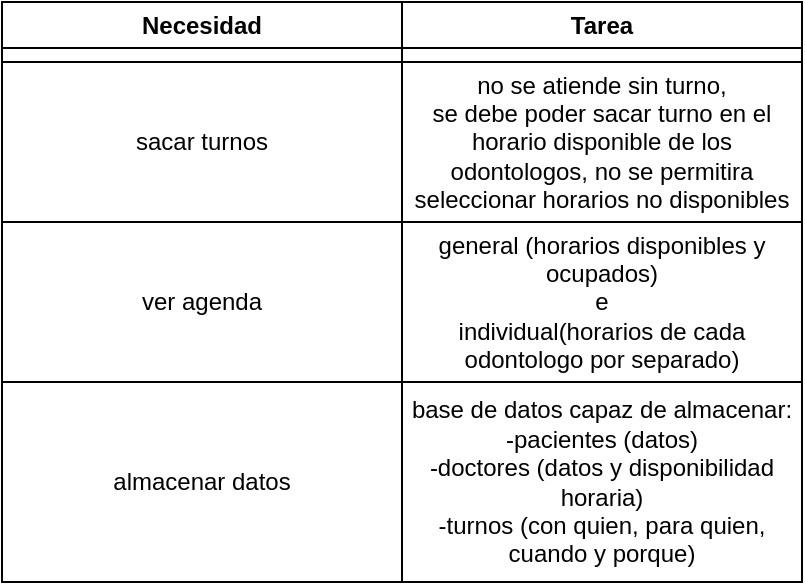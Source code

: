 <mxfile version="20.5.3" type="google"><diagram id="pZidKFOpKBH8EaRKYEVP" name="Página-1"><mxGraphModel grid="1" page="1" gridSize="10" guides="1" tooltips="1" connect="1" arrows="1" fold="1" pageScale="1" pageWidth="827" pageHeight="1169" math="0" shadow="0"><root><mxCell id="0"/><mxCell id="1" parent="0"/><mxCell id="HSyknI2rDxemTqt6-WVu-1" value="Necesidad" style="swimlane;whiteSpace=wrap;html=1;" vertex="1" parent="1"><mxGeometry x="190" y="160" width="200" height="290" as="geometry"/></mxCell><mxCell id="HSyknI2rDxemTqt6-WVu-5" value="sacar turnos" style="rounded=0;whiteSpace=wrap;html=1;" vertex="1" parent="HSyknI2rDxemTqt6-WVu-1"><mxGeometry y="30" width="200" height="80" as="geometry"/></mxCell><mxCell id="HSyknI2rDxemTqt6-WVu-9" value="ver agenda" style="rounded=0;whiteSpace=wrap;html=1;" vertex="1" parent="HSyknI2rDxemTqt6-WVu-1"><mxGeometry y="110" width="200" height="80" as="geometry"/></mxCell><mxCell id="HSyknI2rDxemTqt6-WVu-7" value="almacenar datos" style="rounded=0;whiteSpace=wrap;html=1;" vertex="1" parent="HSyknI2rDxemTqt6-WVu-1"><mxGeometry y="190" width="200" height="100" as="geometry"/></mxCell><mxCell id="HSyknI2rDxemTqt6-WVu-2" value="Tarea" style="swimlane;whiteSpace=wrap;html=1;" vertex="1" parent="1"><mxGeometry x="390" y="160" width="200" height="290" as="geometry"/></mxCell><mxCell id="HSyknI2rDxemTqt6-WVu-4" value="no se atiende sin turno,&lt;br&gt;se debe poder sacar turno en el horario disponible de los odontologos, no se permitira seleccionar horarios no disponibles" style="rounded=0;whiteSpace=wrap;html=1;" vertex="1" parent="HSyknI2rDxemTqt6-WVu-2"><mxGeometry y="30" width="200" height="80" as="geometry"/></mxCell><mxCell id="HSyknI2rDxemTqt6-WVu-8" value="general (horarios disponibles y ocupados)&lt;br&gt;e&lt;br&gt;individual(horarios de cada odontologo por separado)" style="rounded=0;whiteSpace=wrap;html=1;" vertex="1" parent="HSyknI2rDxemTqt6-WVu-2"><mxGeometry y="110" width="200" height="80" as="geometry"/></mxCell><mxCell id="HSyknI2rDxemTqt6-WVu-6" value="base de datos capaz de almacenar:&lt;br&gt;-pacientes (datos)&lt;br&gt;-doctores (datos y disponibilidad horaria)&lt;br&gt;-turnos (con quien, para quien, cuando y porque)" style="rounded=0;whiteSpace=wrap;html=1;" vertex="1" parent="HSyknI2rDxemTqt6-WVu-2"><mxGeometry y="190" width="200" height="100" as="geometry"/></mxCell></root></mxGraphModel></diagram></mxfile>